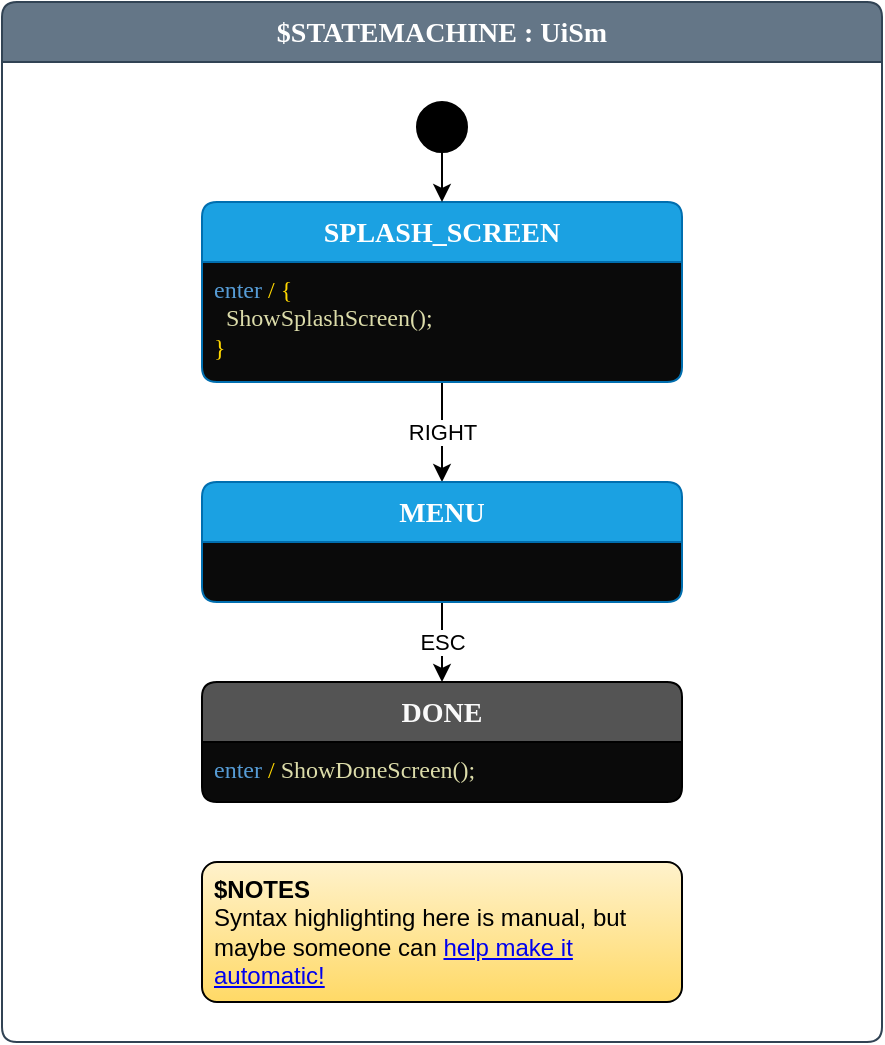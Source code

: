 <mxfile>
    <diagram id="W3NqQyA0DYsyPUMlNqVw" name="Page-1">
        <mxGraphModel dx="1386" dy="832" grid="1" gridSize="10" guides="1" tooltips="1" connect="1" arrows="1" fold="1" page="1" pageScale="1" pageWidth="850" pageHeight="1100" math="0" shadow="0">
            <root>
                <mxCell id="0"/>
                <mxCell id="1" parent="0"/>
                <mxCell id="2" value="$STATEMACHINE : UiSm" style="shape=swimlane;rotatable=0;align=center;verticalAlign=top;fontFamily=Lucida Console;startSize=30;fontSize=14;fontStyle=1;fontColor=#ffffff;fillColor=#647687;swimlaneFillColor=default;rounded=1;arcSize=15;absoluteArcSize=1;strokeColor=#314354;" parent="1" vertex="1">
                    <mxGeometry x="40" y="40" width="440" height="520" as="geometry"/>
                </mxCell>
                <mxCell id="3" value=" " style="fontFamily=Lucida Console;align=left;verticalAlign=top;fillColor=none;gradientColor=none;strokeColor=none;rounded=0;spacingLeft=4;resizable=0;movable=0;deletable=0;rotatable=0;autosize=1;" parent="2" vertex="1" connectable="0">
                    <mxGeometry y="30" width="30" height="20" as="geometry"/>
                </mxCell>
                <mxCell id="4" value="$initial_state" style="shape=ellipse;aspect=fixed;fillColor=#000000;resizable=0;rotatable=0;noLabel=1;editable=0;" parent="2" vertex="1">
                    <mxGeometry x="207.5" y="50" width="25" height="25" as="geometry"/>
                </mxCell>
                <mxCell id="27" value="RIGHT" style="edgeStyle=none;html=1;exitX=0.5;exitY=1;exitDx=0;exitDy=0;entryX=0.5;entryY=0;entryDx=0;entryDy=0;" parent="2" source="5" target="11" edge="1">
                    <mxGeometry relative="1" as="geometry">
                        <mxPoint as="offset"/>
                    </mxGeometry>
                </mxCell>
                <mxCell id="5" value="SPLASH_SCREEN" style="shape=swimlane;rotatable=0;align=center;verticalAlign=top;fontFamily=Lucida Console;startSize=30;fontSize=14;fontStyle=1;fontColor=#ffffff;fillColor=#1ba1e2;swimlaneFillColor=#0A0A0A;rounded=1;arcSize=15;absoluteArcSize=1;strokeColor=#006EAF;labelBackgroundColor=none;labelBorderColor=none;" parent="2" vertex="1">
                    <mxGeometry x="100" y="100" width="240" height="90" as="geometry"/>
                </mxCell>
                <mxCell id="6" value="&lt;font color=&quot;#569cd6&quot;&gt;enter&lt;/font&gt;&lt;font color=&quot;#1ba1e2&quot;&gt; &lt;/font&gt;&lt;font color=&quot;#ffd700&quot;&gt;/ {&lt;br&gt;&amp;nbsp; &lt;/font&gt;&lt;font color=&quot;#dcdcaa&quot;&gt;ShowSplashScreen();&lt;br&gt;&lt;/font&gt;&lt;font color=&quot;#ffd700&quot;&gt;}&lt;/font&gt;" style="fontFamily=Lucida Console;align=left;verticalAlign=top;fillColor=none;gradientColor=none;strokeColor=none;rounded=0;spacingLeft=4;resizable=0;movable=0;deletable=0;rotatable=0;autosize=1;html=1;" parent="5" vertex="1" connectable="0">
                    <mxGeometry y="30" width="180" height="60" as="geometry"/>
                </mxCell>
                <mxCell id="9" style="entryX=0.5;entryY=0;entryDx=0;entryDy=0;" parent="2" source="4" target="5" edge="1">
                    <mxGeometry relative="1" as="geometry"/>
                </mxCell>
                <mxCell id="16" value="ESC" style="edgeStyle=none;html=1;entryX=0.5;entryY=0;entryDx=0;entryDy=0;" parent="2" source="11" target="14" edge="1">
                    <mxGeometry relative="1" as="geometry"/>
                </mxCell>
                <mxCell id="14" value="DONE" style="shape=swimlane;rotatable=0;align=center;verticalAlign=top;fontFamily=Lucida Console;startSize=30;fontSize=14;fontStyle=1;fontColor=#FAFAFA;fillColor=#545454;swimlaneFillColor=#0A0A0A;rounded=1;arcSize=15;absoluteArcSize=1;" parent="2" vertex="1">
                    <mxGeometry x="100" y="340" width="240" height="60" as="geometry"/>
                </mxCell>
                <mxCell id="15" value="&lt;font color=&quot;#569cd6&quot;&gt;enter &lt;/font&gt;&lt;font color=&quot;#ffd700&quot;&gt;/&amp;nbsp;&lt;/font&gt;&lt;font color=&quot;#dcdcaa&quot;&gt;ShowDoneScreen();&lt;/font&gt;" style="fontFamily=Lucida Console;align=left;verticalAlign=top;fillColor=none;gradientColor=none;strokeColor=none;rounded=0;spacingLeft=4;resizable=0;movable=0;deletable=0;rotatable=0;autosize=1;html=1;" parent="14" vertex="1" connectable="0">
                    <mxGeometry y="30" width="210" height="30" as="geometry"/>
                </mxCell>
                <mxCell id="11" value="MENU" style="shape=swimlane;rotatable=0;align=center;verticalAlign=top;fontFamily=Lucida Console;startSize=30;fontSize=14;fontStyle=1;fontColor=#ffffff;fillColor=#1ba1e2;swimlaneFillColor=#0A0A0A;rounded=1;arcSize=15;absoluteArcSize=1;strokeColor=#006EAF;" parent="2" vertex="1" collapsed="1">
                    <mxGeometry x="100" y="240" width="240" height="60" as="geometry">
                        <mxRectangle x="20" y="290" width="240" height="90" as="alternateBounds"/>
                    </mxGeometry>
                </mxCell>
                <mxCell id="12" value="enter / display.SetMenuMode(true);" style="fontFamily=Lucida Console;align=left;verticalAlign=top;fillColor=none;gradientColor=none;strokeColor=none;rounded=0;spacingLeft=4;resizable=0;movable=0;deletable=0;rotatable=0;autosize=1;" parent="11" vertex="1" connectable="0">
                    <mxGeometry y="30" width="270" height="30" as="geometry"/>
                </mxCell>
                <mxCell id="41" value="RIGHT" style="edgeStyle=none;html=1;exitX=1;exitY=0.25;exitDx=0;exitDy=0;entryX=0;entryY=0.25;entryDx=0;entryDy=0;" parent="11" source="18" target="39" edge="1">
                    <mxGeometry relative="1" as="geometry"/>
                </mxCell>
                <mxCell id="45" value="RIGHT" style="edgeStyle=none;html=1;exitX=1;exitY=0.25;exitDx=0;exitDy=0;entryX=0;entryY=0.25;entryDx=0;entryDy=0;" parent="11" source="23" target="43" edge="1">
                    <mxGeometry relative="1" as="geometry"/>
                </mxCell>
                <mxCell id="42" value="LEFT" style="edgeStyle=none;html=1;exitX=0;exitY=0.75;exitDx=0;exitDy=0;entryX=1;entryY=0.75;entryDx=0;entryDy=0;" parent="11" source="39" target="18" edge="1">
                    <mxGeometry relative="1" as="geometry"/>
                </mxCell>
                <mxCell id="46" value="LEFT" style="edgeStyle=none;html=1;exitX=0;exitY=0.75;exitDx=0;exitDy=0;entryX=1;entryY=0.75;entryDx=0;entryDy=0;" parent="11" source="43" target="23" edge="1">
                    <mxGeometry relative="1" as="geometry"/>
                </mxCell>
                <mxCell id="49" value="MAIN_MENU_INNER" style="shape=swimlane;rotatable=0;align=center;verticalAlign=top;fontFamily=Lucida Console;startSize=30;fontSize=14;fontStyle=1;fontColor=#FAFAFA;fillColor=#545454;swimlaneFillColor=default;rounded=1;arcSize=15;absoluteArcSize=1;" parent="11" vertex="1">
                    <mxGeometry x="30" y="145" width="360" height="690" as="geometry"/>
                </mxCell>
                <mxCell id="50" value="enter / MenuHeader(&quot;Main Menu&quot;); " style="fontFamily=Lucida Console;align=left;verticalAlign=top;fillColor=none;gradientColor=none;strokeColor=none;rounded=0;spacingLeft=4;resizable=0;movable=0;deletable=0;rotatable=0;autosize=1;" parent="49" vertex="1" connectable="0">
                    <mxGeometry y="30" width="260" height="30" as="geometry"/>
                </mxCell>
                <mxCell id="17" value="$initial_state" style="shape=ellipse;aspect=fixed;fillColor=#000000;resizable=0;rotatable=0;noLabel=1;editable=0;" parent="49" vertex="1">
                    <mxGeometry x="88" y="105" width="25" height="25" as="geometry"/>
                </mxCell>
                <mxCell id="30" value="&lt;b&gt;$PARENT_ALIAS&lt;/b&gt;" style="shape=rectangle;rounded=1;arcSize=15;absoluteArcSize=1;align=left;verticalAlign=top;whiteSpace=wrap;html=1;spacingLeft=4;strokeWidth=1;strokeColor=#BD7000;fillColor=#f0a30a;fontColor=#000000;" parent="49" vertex="1">
                    <mxGeometry x="200" y="100" width="120" height="30" as="geometry"/>
                </mxCell>
                <mxCell id="53" value="DOWN" style="edgeStyle=none;html=1;exitX=0.25;exitY=1;exitDx=0;exitDy=0;entryX=0.25;entryY=0;entryDx=0;entryDy=0;" parent="49" source="35" target="23" edge="1">
                    <mxGeometry relative="1" as="geometry"/>
                </mxCell>
                <mxCell id="35" value="DRINK" style="shape=swimlane;rotatable=0;align=center;verticalAlign=top;fontFamily=Lucida Console;startSize=30;fontSize=14;fontStyle=1;fontColor=#ffffff;fillColor=#1ba1e2;swimlaneFillColor=default;rounded=1;arcSize=15;absoluteArcSize=1;strokeColor=#006EAF;" parent="49" vertex="1">
                    <mxGeometry x="20" y="323" width="320" height="90" as="geometry"/>
                </mxCell>
                <mxCell id="36" value="enter / MenuOption(&quot;Select Drink&quot;); &#10;" style="fontFamily=Lucida Console;align=left;verticalAlign=top;fillColor=none;gradientColor=none;strokeColor=none;rounded=0;spacingLeft=4;resizable=0;movable=0;deletable=0;rotatable=0;autosize=1;" parent="35" vertex="1" connectable="0">
                    <mxGeometry y="30" width="280" height="30" as="geometry"/>
                </mxCell>
                <mxCell id="51" value="DOWN" style="edgeStyle=none;html=1;exitX=0.25;exitY=1;exitDx=0;exitDy=0;entryX=0.25;entryY=0;entryDx=0;entryDy=0;" parent="49" source="18" target="35" edge="1">
                    <mxGeometry relative="1" as="geometry"/>
                </mxCell>
                <mxCell id="18" value="FOOD" style="shape=swimlane;rotatable=0;align=center;verticalAlign=top;fontFamily=Lucida Console;startSize=30;fontSize=14;fontStyle=1;fontColor=#ffffff;fillColor=#008a00;swimlaneFillColor=default;rounded=1;arcSize=15;absoluteArcSize=1;strokeColor=#005700;" parent="49" vertex="1">
                    <mxGeometry x="20" y="170" width="320" height="90" as="geometry"/>
                </mxCell>
                <mxCell id="19" value="enter / MenuOption(&quot;Select Food&quot;); &#10;(UP, PG_UP) / Beep();" style="fontFamily=Lucida Console;align=left;verticalAlign=top;fillColor=none;gradientColor=none;strokeColor=none;rounded=0;spacingLeft=4;resizable=0;movable=0;deletable=0;rotatable=0;autosize=1;" parent="18" vertex="1" connectable="0">
                    <mxGeometry y="30" width="270" height="40" as="geometry"/>
                </mxCell>
                <mxCell id="22" style="edgeStyle=none;html=1;exitX=0.5;exitY=1;exitDx=0;exitDy=0;entryX=0.25;entryY=0;entryDx=0;entryDy=0;" parent="49" source="17" target="18" edge="1">
                    <mxGeometry relative="1" as="geometry"/>
                </mxCell>
                <mxCell id="31" value="PG_UP" style="edgeStyle=none;html=1;exitX=0.5;exitY=1;exitDx=0;exitDy=0;entryX=0.75;entryY=0;entryDx=0;entryDy=0;" parent="49" source="30" target="18" edge="1">
                    <mxGeometry relative="1" as="geometry"/>
                </mxCell>
                <mxCell id="26" value="UP" style="edgeStyle=none;html=1;exitX=0.75;exitY=0;exitDx=0;exitDy=0;entryX=0.75;entryY=1;entryDx=0;entryDy=0;startArrow=none;" parent="49" source="35" target="18" edge="1">
                    <mxGeometry relative="1" as="geometry"/>
                </mxCell>
                <mxCell id="52" value="UP" style="edgeStyle=none;html=1;exitX=0.75;exitY=0;exitDx=0;exitDy=0;entryX=0.75;entryY=1;entryDx=0;entryDy=0;" parent="49" source="23" target="35" edge="1">
                    <mxGeometry relative="1" as="geometry"/>
                </mxCell>
                <mxCell id="23" value="SYSTEM_INFO" style="shape=swimlane;rotatable=0;align=center;verticalAlign=top;fontFamily=Lucida Console;startSize=30;fontSize=14;fontStyle=1;fontColor=#ffffff;fillColor=#76608a;swimlaneFillColor=default;rounded=1;arcSize=15;absoluteArcSize=1;strokeColor=#432D57;" parent="49" vertex="1">
                    <mxGeometry x="20" y="470" width="320" height="90" as="geometry"/>
                </mxCell>
                <mxCell id="24" value="enter / MenuOption(&quot;System Info&quot;);&#10;(DOWN, PG_DOWN) / Beep();" style="fontFamily=Lucida Console;align=left;verticalAlign=top;fillColor=none;gradientColor=none;strokeColor=none;rounded=0;spacingLeft=4;resizable=0;movable=0;deletable=0;rotatable=0;autosize=1;" parent="23" vertex="1" connectable="0">
                    <mxGeometry y="30" width="270" height="40" as="geometry"/>
                </mxCell>
                <mxCell id="33" value="PG_DOWN" style="edgeStyle=none;html=1;exitX=0.75;exitY=1;exitDx=0;exitDy=0;entryX=0.75;entryY=1;entryDx=0;entryDy=0;" parent="49" source="49" target="23" edge="1">
                    <mxGeometry relative="1" as="geometry"/>
                </mxCell>
                <mxCell id="138" value="&lt;b&gt;$NOTES&lt;/b&gt;&lt;br&gt;PARENT_ALIAS here aliases MAIN_MENU_INNER. Parent aliases can help with drawing." style="shape=rectangle;rounded=1;arcSize=15;absoluteArcSize=1;align=left;verticalAlign=top;whiteSpace=wrap;html=1;spacingLeft=4;strokeWidth=1;strokeColor=default;fillColor=#fff2cc;fontColor=#000000;gradientColor=#ffd966;" parent="49" vertex="1">
                    <mxGeometry x="20" y="580" width="210" height="70" as="geometry"/>
                </mxCell>
                <mxCell id="57" value="via exit food_selected" style="edgeStyle=none;html=1;exitX=0;exitY=0.5;exitDx=0;exitDy=0;entryX=1;entryY=0.5;entryDx=0;entryDy=0;" parent="11" source="39" target="18" edge="1">
                    <mxGeometry relative="1" as="geometry"/>
                </mxCell>
                <mxCell id="55" value="LEFT" style="edgeStyle=orthogonalEdgeStyle;html=1;exitX=0;exitY=0.75;exitDx=0;exitDy=0;entryX=1;entryY=0.75;entryDx=0;entryDy=0;curved=1;" parent="11" source="47" target="35" edge="1">
                    <mxGeometry relative="1" as="geometry"/>
                </mxCell>
                <mxCell id="56" value="RIGHT" style="edgeStyle=none;html=1;exitX=1;exitY=0.25;exitDx=0;exitDy=0;entryX=0;entryY=0.25;entryDx=0;entryDy=0;" parent="11" source="35" target="47" edge="1">
                    <mxGeometry relative="1" as="geometry"/>
                </mxCell>
                <mxCell id="112" value="ESC" style="edgeStyle=none;html=1;exitX=0.5;exitY=0;exitDx=0;exitDy=0;labelBackgroundColor=none;entryX=1.001;entryY=0.032;entryDx=0;entryDy=0;entryPerimeter=0;" parent="11" source="110" target="49" edge="1">
                    <mxGeometry x="-0.895" y="20" relative="1" as="geometry">
                        <Array as="points">
                            <mxPoint x="645" y="165"/>
                        </Array>
                        <mxPoint as="offset"/>
                        <mxPoint x="390" y="166" as="targetPoint"/>
                    </mxGeometry>
                </mxCell>
                <mxCell id="110" value="ESC_CATCHER_1" style="shape=swimlane;rotatable=0;align=center;verticalAlign=top;fontFamily=Lucida Console;startSize=30;fontSize=14;fontStyle=1;fontColor=#FAFAFA;fillColor=#545454;swimlaneFillColor=default;rounded=1;arcSize=15;absoluteArcSize=1;" parent="11" vertex="1">
                    <mxGeometry x="470" y="265" width="350" height="570" as="geometry"/>
                </mxCell>
                <mxCell id="111" value=" " style="fontFamily=Lucida Console;align=left;verticalAlign=top;fillColor=none;gradientColor=none;strokeColor=none;rounded=0;spacingLeft=4;resizable=0;movable=0;deletable=0;rotatable=0;autosize=1;" parent="110" vertex="1" connectable="0">
                    <mxGeometry y="30" width="30" height="20" as="geometry"/>
                </mxCell>
                <mxCell id="54" value="RIGHT via entry self_destruct" style="html=1;exitX=0.25;exitY=1;exitDx=0;exitDy=0;entryX=0.5;entryY=0;entryDx=0;entryDy=0;edgeStyle=orthogonalEdgeStyle;" parent="110" source="47" target="43" edge="1">
                    <mxGeometry x="0.23" y="72" relative="1" as="geometry">
                        <mxPoint x="110" y="440" as="targetPoint"/>
                        <mxPoint x="-2" y="-15" as="offset"/>
                    </mxGeometry>
                </mxCell>
                <mxCell id="47" value="DRINK_MENU" style="shape=swimlane;rotatable=0;align=center;verticalAlign=top;fontFamily=Lucida Console;startSize=30;fontSize=14;fontStyle=1;fontColor=#ffffff;fillColor=#1ba1e2;swimlaneFillColor=default;rounded=1;arcSize=15;absoluteArcSize=1;strokeColor=#006EAF;" parent="110" vertex="1">
                    <mxGeometry x="20" y="200" width="300" height="100" as="geometry">
                        <mxRectangle x="480" y="380" width="190" height="90" as="alternateBounds"/>
                    </mxGeometry>
                </mxCell>
                <mxCell id="48" value="enter / {&#10;  MenuHeader(&quot;Coffee System Offline&quot;);&#10;  MenuOption(&quot;Activate self destruct?&quot;);&#10;}" style="fontFamily=Lucida Console;align=left;verticalAlign=top;fillColor=none;gradientColor=none;strokeColor=none;rounded=0;spacingLeft=4;resizable=0;movable=0;deletable=0;rotatable=0;autosize=1;" parent="47" vertex="1" connectable="0">
                    <mxGeometry y="30" width="310" height="70" as="geometry"/>
                </mxCell>
                <mxCell id="39" value="FOOD_MENU" style="shape=swimlane;rotatable=0;align=center;verticalAlign=top;fontFamily=Lucida Console;startSize=30;fontSize=14;fontStyle=1;fontColor=#ffffff;fillColor=#008a00;swimlaneFillColor=default;rounded=1;arcSize=15;absoluteArcSize=1;strokeColor=#005700;" parent="110" vertex="1" collapsed="1">
                    <mxGeometry x="70" y="50" width="190" height="90" as="geometry">
                        <mxRectangle x="490" y="175" width="320" height="90" as="alternateBounds"/>
                    </mxGeometry>
                </mxCell>
                <mxCell id="40" value="enter / MenuHeader(&quot;Food Menu&quot;);" style="fontFamily=Lucida Console;align=left;verticalAlign=top;fillColor=none;gradientColor=none;strokeColor=none;rounded=0;spacingLeft=4;resizable=0;movable=0;deletable=0;rotatable=0;autosize=1;" parent="39" vertex="1" connectable="0">
                    <mxGeometry y="30" width="260" height="30" as="geometry"/>
                </mxCell>
                <mxCell id="109" style="edgeStyle=none;html=1;exitX=0.5;exitY=1;exitDx=0;exitDy=0;entryX=0.5;entryY=0;entryDx=0;entryDy=0;labelBackgroundColor=none;" parent="39" source="108" target="106" edge="1">
                    <mxGeometry relative="1" as="geometry"/>
                </mxCell>
                <mxCell id="123" value="DOWN" style="edgeStyle=none;html=1;exitX=0.75;exitY=1;exitDx=0;exitDy=0;entryX=0.75;entryY=0;entryDx=0;entryDy=0;labelBackgroundColor=none;" parent="39" source="106" target="117" edge="1">
                    <mxGeometry relative="1" as="geometry"/>
                </mxCell>
                <mxCell id="132" value="RIGHT / burritoCount--;" style="edgeStyle=orthogonalEdgeStyle;html=1;exitX=1;exitY=0.5;exitDx=0;exitDy=0;entryX=0.25;entryY=0;entryDx=0;entryDy=0;labelBackgroundColor=default;" parent="39" source="106" target="121" edge="1">
                    <mxGeometry relative="1" as="geometry"/>
                </mxCell>
                <mxCell id="106" value="EAT_BURRITO" style="shape=swimlane;rotatable=0;align=center;verticalAlign=top;fontFamily=Lucida Console;startSize=30;fontSize=14;fontStyle=1;fontColor=#ffffff;fillColor=#1ba1e2;swimlaneFillColor=default;rounded=1;arcSize=15;absoluteArcSize=1;strokeColor=#006EAF;" parent="39" vertex="1">
                    <mxGeometry x="40" y="150" width="300" height="70" as="geometry"/>
                </mxCell>
                <mxCell id="107" value="enter / MenuOption(&quot;Big Fat Burrito&quot;);" style="fontFamily=Lucida Console;align=left;verticalAlign=top;fillColor=none;gradientColor=none;strokeColor=none;rounded=0;spacingLeft=4;resizable=0;movable=0;deletable=0;rotatable=0;autosize=1;" parent="106" vertex="1" connectable="0">
                    <mxGeometry y="30" width="300" height="30" as="geometry"/>
                </mxCell>
                <mxCell id="108" value="$initial_state" style="shape=ellipse;aspect=fixed;fillColor=#000000;resizable=0;rotatable=0;noLabel=1;editable=0;" parent="39" vertex="1">
                    <mxGeometry x="177.5" y="90" width="25" height="25" as="geometry"/>
                </mxCell>
                <mxCell id="124" value="DOWN" style="edgeStyle=none;html=1;exitX=0.75;exitY=1;exitDx=0;exitDy=0;entryX=0.75;entryY=0;entryDx=0;entryDy=0;labelBackgroundColor=none;" parent="39" source="117" target="119" edge="1">
                    <mxGeometry relative="1" as="geometry"/>
                </mxCell>
                <mxCell id="126" value="UP" style="edgeStyle=none;html=1;exitX=0.25;exitY=0;exitDx=0;exitDy=0;entryX=0.25;entryY=1;entryDx=0;entryDy=0;labelBackgroundColor=none;" parent="39" source="117" target="106" edge="1">
                    <mxGeometry relative="1" as="geometry"/>
                </mxCell>
                <mxCell id="127" value="RIGHT" style="edgeStyle=none;html=1;exitX=1;exitY=0.5;exitDx=0;exitDy=0;entryX=0;entryY=0.5;entryDx=0;entryDy=0;labelBackgroundColor=default;" parent="39" source="117" target="128" edge="1">
                    <mxGeometry relative="1" as="geometry"/>
                </mxCell>
                <mxCell id="117" value="EAT_SLUDGE" style="shape=swimlane;rotatable=0;align=center;verticalAlign=top;fontFamily=Lucida Console;startSize=30;fontSize=14;fontStyle=1;fontColor=#ffffff;fillColor=#1ba1e2;swimlaneFillColor=default;rounded=1;arcSize=15;absoluteArcSize=1;strokeColor=#006EAF;" parent="39" vertex="1">
                    <mxGeometry x="40" y="300" width="300" height="70" as="geometry"/>
                </mxCell>
                <mxCell id="118" value="enter / MenuOption(&quot;Nutrient Mush&quot;);" style="fontFamily=Lucida Console;align=left;verticalAlign=top;fillColor=none;gradientColor=none;strokeColor=none;rounded=0;spacingLeft=4;resizable=0;movable=0;deletable=0;rotatable=0;autosize=1;" parent="117" vertex="1" connectable="0">
                    <mxGeometry y="30" width="290" height="30" as="geometry"/>
                </mxCell>
                <mxCell id="125" value="UP" style="edgeStyle=none;html=1;exitX=0.25;exitY=0;exitDx=0;exitDy=0;entryX=0.25;entryY=1;entryDx=0;entryDy=0;labelBackgroundColor=none;" parent="39" source="119" target="117" edge="1">
                    <mxGeometry relative="1" as="geometry"/>
                </mxCell>
                <mxCell id="133" value="RIGHT" style="edgeStyle=orthogonalEdgeStyle;html=1;exitX=1;exitY=0.5;exitDx=0;exitDy=0;entryX=0.25;entryY=1;entryDx=0;entryDy=0;labelBackgroundColor=default;" parent="39" source="119" target="121" edge="1">
                    <mxGeometry relative="1" as="geometry"/>
                </mxCell>
                <mxCell id="119" value="EAT_MRE" style="shape=swimlane;rotatable=0;align=center;verticalAlign=top;fontFamily=Lucida Console;startSize=30;fontSize=14;fontStyle=1;fontColor=#ffffff;fillColor=#1ba1e2;swimlaneFillColor=default;rounded=1;arcSize=15;absoluteArcSize=1;strokeColor=#006EAF;" parent="39" vertex="1">
                    <mxGeometry x="40" y="440" width="300" height="70" as="geometry"/>
                </mxCell>
                <mxCell id="120" value="enter / MenuOption(&quot;MRE&quot;);" style="fontFamily=Lucida Console;align=left;verticalAlign=top;fillColor=none;gradientColor=none;strokeColor=none;rounded=0;spacingLeft=4;resizable=0;movable=0;deletable=0;rotatable=0;autosize=1;" parent="119" vertex="1" connectable="0">
                    <mxGeometry y="30" width="210" height="30" as="geometry"/>
                </mxCell>
                <mxCell id="134" value="&lt;span style=&quot;&quot;&gt;[ t1After( 3.5 s ) ]&lt;/span&gt;" style="html=1;exitX=1;exitY=0.5;exitDx=0;exitDy=0;entryX=0;entryY=0.5;entryDx=0;entryDy=0;labelBackgroundColor=default;" parent="39" source="121" target="113" edge="1">
                    <mxGeometry relative="1" as="geometry"/>
                </mxCell>
                <mxCell id="113" value="exit : food_selected" style="fontFamily=Lucida Console;align=center;verticalAlign=middle;shape=ellipse;aspect=fixed;resizable=0;rotatable=0;labelPosition=center;verticalLabelPosition=top;strokeColor=#b11f1f;strokeWidth=4;fillColor=#FFFFFF;gradientColor=#d4d4d4cc;" parent="39" vertex="1">
                    <mxGeometry x="1245" y="320" width="30" height="30" as="geometry"/>
                </mxCell>
                <mxCell id="135" value="EVENT_EATER_2" style="shape=swimlane;rotatable=0;align=center;verticalAlign=top;fontFamily=Lucida Console;startSize=30;fontSize=14;fontStyle=1;fontColor=#ffffff;fillColor=#647687;swimlaneFillColor=default;rounded=1;arcSize=15;absoluteArcSize=1;strokeColor=#314354;" parent="39" vertex="1">
                    <mxGeometry x="420" y="80" width="710" height="450" as="geometry"/>
                </mxCell>
                <mxCell id="136" value="(LEFT, ESC) / { }" style="fontFamily=Lucida Console;align=left;verticalAlign=top;fillColor=none;gradientColor=none;strokeColor=none;rounded=0;spacingLeft=4;resizable=0;movable=0;deletable=0;rotatable=0;autosize=1;" parent="135" vertex="1" connectable="0">
                    <mxGeometry y="30" width="150" height="30" as="geometry"/>
                </mxCell>
                <mxCell id="128" value="COOKING_FOOD1" style="shape=swimlane;rotatable=0;align=center;verticalAlign=top;fontFamily=Lucida Console;startSize=30;fontSize=14;fontStyle=1;fontColor=#ffffff;fillColor=#1ba1e2;swimlaneFillColor=default;rounded=1;arcSize=15;absoluteArcSize=1;strokeColor=#006EAF;" parent="135" vertex="1">
                    <mxGeometry x="20" y="210" width="250" height="90" as="geometry"/>
                </mxCell>
                <mxCell id="129" value="enter / t1Restart();&#10;enter / MenuHeader(&quot;Mush...&quot;);&#10;enter / MenuOption(&quot;Gross...&quot;);" style="fontFamily=Lucida Console;align=left;verticalAlign=top;fillColor=none;gradientColor=none;strokeColor=none;rounded=0;spacingLeft=4;resizable=0;movable=0;deletable=0;rotatable=0;autosize=1;" parent="128" vertex="1" connectable="0">
                    <mxGeometry y="30" width="250" height="60" as="geometry"/>
                </mxCell>
                <mxCell id="121" value="COOKING_FOOD" style="shape=swimlane;rotatable=0;align=center;verticalAlign=top;fontFamily=Lucida Console;startSize=30;fontSize=14;fontStyle=1;fontColor=#ffffff;fillColor=#1ba1e2;swimlaneFillColor=default;rounded=1;arcSize=15;absoluteArcSize=1;strokeColor=#006EAF;" parent="135" vertex="1">
                    <mxGeometry x="370" y="195" width="300" height="120" as="geometry"/>
                </mxCell>
                <mxCell id="122" value="enter / {&#10;  t1Restart();&#10;  MenuHeader(&quot;Cooking Food&quot;);&#10;  MenuOption(&quot;...&quot;);&#10;}" style="fontFamily=Lucida Console;align=left;verticalAlign=top;fillColor=none;gradientColor=none;strokeColor=none;rounded=0;spacingLeft=4;resizable=0;movable=0;deletable=0;rotatable=0;autosize=1;" parent="121" vertex="1" connectable="0">
                    <mxGeometry y="30" width="240" height="90" as="geometry"/>
                </mxCell>
                <mxCell id="130" value="[ t1After( 1s ) ]" style="edgeStyle=none;html=1;exitX=1;exitY=0.5;exitDx=0;exitDy=0;entryX=0;entryY=0.5;entryDx=0;entryDy=0;labelBackgroundColor=none;" parent="135" source="128" target="121" edge="1">
                    <mxGeometry y="15" relative="1" as="geometry">
                        <mxPoint as="offset"/>
                    </mxGeometry>
                </mxCell>
                <mxCell id="139" value="&lt;b&gt;$NOTES&lt;/b&gt;&lt;br&gt;This parent state simply eats the LEFT and ESC events so that they have no effect." style="shape=rectangle;rounded=1;arcSize=15;absoluteArcSize=1;align=left;verticalAlign=top;whiteSpace=wrap;html=1;spacingLeft=4;strokeWidth=1;strokeColor=default;fillColor=#fff2cc;fontColor=#000000;gradientColor=#ffd966;" parent="135" vertex="1">
                    <mxGeometry x="490" y="50" width="200" height="70" as="geometry"/>
                </mxCell>
                <mxCell id="43" value="SYSTEM_INFO_MENU" style="shape=swimlane;rotatable=0;align=center;verticalAlign=top;fontFamily=Lucida Console;startSize=30;fontSize=14;fontStyle=1;fontColor=#ffffff;fillColor=#76608a;swimlaneFillColor=default;rounded=1;arcSize=15;absoluteArcSize=1;strokeColor=#432D57;" parent="110" vertex="1" collapsed="1">
                    <mxGeometry x="15" y="350" width="190" height="90" as="geometry">
                        <mxRectangle x="480" y="565" width="320" height="90" as="alternateBounds"/>
                    </mxGeometry>
                </mxCell>
                <mxCell id="44" value="" style="fontFamily=Lucida Console;align=left;verticalAlign=top;fillColor=none;gradientColor=none;strokeColor=none;rounded=0;spacingLeft=4;resizable=0;movable=0;deletable=0;rotatable=0;autosize=1;" parent="43" vertex="1" connectable="0">
                    <mxGeometry y="30" width="50" height="40" as="geometry"/>
                </mxCell>
                <mxCell id="58" value="" style="fontFamily=Lucida Console;align=left;verticalAlign=top;fillColor=none;gradientColor=none;strokeColor=none;rounded=0;spacingLeft=4;resizable=0;movable=0;deletable=0;rotatable=0;autosize=1;" parent="43" vertex="1" connectable="0">
                    <mxGeometry x="10" y="40" width="50" height="40" as="geometry"/>
                </mxCell>
                <mxCell id="67" value="DOWN" style="edgeStyle=none;html=1;exitX=0.25;exitY=1;exitDx=0;exitDy=0;entryX=0.25;entryY=0;entryDx=0;entryDy=0;" parent="43" source="68" target="77" edge="1">
                    <mxGeometry relative="1" as="geometry"/>
                </mxCell>
                <mxCell id="68" value="BURRITO_COUNT" style="shape=swimlane;rotatable=0;align=center;verticalAlign=top;fontFamily=Lucida Console;startSize=30;fontSize=14;fontStyle=1;fontColor=#ffffff;fillColor=#1ba1e2;swimlaneFillColor=default;rounded=1;arcSize=15;absoluteArcSize=1;strokeColor=#006EAF;" parent="43" vertex="1">
                    <mxGeometry x="60" y="390" width="430" height="90" as="geometry"/>
                </mxCell>
                <mxCell id="69" value="enter / MenuOption(&quot;Burrito count: &quot; + burritoCount); &#10;" style="fontFamily=Lucida Console;align=left;verticalAlign=top;fillColor=none;gradientColor=none;strokeColor=none;rounded=0;spacingLeft=4;resizable=0;movable=0;deletable=0;rotatable=0;autosize=1;" parent="68" vertex="1" connectable="0">
                    <mxGeometry y="30" width="410" height="30" as="geometry"/>
                </mxCell>
                <mxCell id="70" value="DOWN" style="edgeStyle=none;html=1;exitX=0.25;exitY=1;exitDx=0;exitDy=0;entryX=0.25;entryY=0;entryDx=0;entryDy=0;" parent="43" source="71" target="68" edge="1">
                    <mxGeometry relative="1" as="geometry"/>
                </mxCell>
                <mxCell id="71" value="DISTANCE" style="shape=swimlane;rotatable=0;align=center;verticalAlign=top;fontFamily=Lucida Console;startSize=30;fontSize=14;fontStyle=1;fontColor=#ffffff;fillColor=#1ba1e2;swimlaneFillColor=default;rounded=1;arcSize=15;absoluteArcSize=1;strokeColor=#006EAF;" parent="43" vertex="1">
                    <mxGeometry x="60" y="180" width="430" height="90" as="geometry"/>
                </mxCell>
                <mxCell id="72" value="enter / MenuOption(&quot;Distance to Tau Ceti: &quot; + distance); &#10;(UP, PG_UP) / Beep();" style="fontFamily=Lucida Console;align=left;verticalAlign=top;fillColor=none;gradientColor=none;strokeColor=none;rounded=0;spacingLeft=4;resizable=0;movable=0;deletable=0;rotatable=0;autosize=1;" parent="71" vertex="1" connectable="0">
                    <mxGeometry y="30" width="430" height="40" as="geometry"/>
                </mxCell>
                <mxCell id="73" value="&lt;span style=&quot;font-family: &amp;quot;Lucida Console&amp;quot;; font-size: 12px; text-align: left;&quot;&gt;/ MenuHeader(&quot;System Info&quot;);&lt;/span&gt;" style="edgeStyle=none;html=1;exitX=0.5;exitY=1;exitDx=0;exitDy=0;entryX=0.25;entryY=0;entryDx=0;entryDy=0;labelBackgroundColor=default;" parent="43" source="65" target="71" edge="1">
                    <mxGeometry relative="1" as="geometry"/>
                </mxCell>
                <mxCell id="74" value="PG_UP" style="edgeStyle=none;html=1;exitX=0.5;exitY=1;exitDx=0;exitDy=0;entryX=0.75;entryY=0;entryDx=0;entryDy=0;" parent="43" source="66" target="71" edge="1">
                    <mxGeometry relative="1" as="geometry"/>
                </mxCell>
                <mxCell id="75" value="UP" style="edgeStyle=none;html=1;exitX=0.75;exitY=0;exitDx=0;exitDy=0;entryX=0.75;entryY=1;entryDx=0;entryDy=0;startArrow=none;" parent="43" source="68" target="71" edge="1">
                    <mxGeometry relative="1" as="geometry"/>
                </mxCell>
                <mxCell id="76" value="UP" style="edgeStyle=none;html=1;exitX=0.75;exitY=0;exitDx=0;exitDy=0;entryX=0.75;entryY=1;entryDx=0;entryDy=0;" parent="43" source="77" target="68" edge="1">
                    <mxGeometry relative="1" as="geometry"/>
                </mxCell>
                <mxCell id="95" value="RIGHT [count &amp;gt;= 5]" style="edgeStyle=none;html=1;exitX=1;exitY=0.25;exitDx=0;exitDy=0;entryX=0;entryY=0.25;entryDx=0;entryDy=0;" parent="43" source="77" target="91" edge="1">
                    <mxGeometry relative="1" as="geometry"/>
                </mxCell>
                <mxCell id="77" value="SELF_DESTRUCT_OPTION" style="shape=swimlane;rotatable=0;align=center;verticalAlign=top;fontFamily=Lucida Console;startSize=30;fontSize=14;fontStyle=1;fontColor=#ffffff;fillColor=#a20025;swimlaneFillColor=default;rounded=1;arcSize=15;absoluteArcSize=1;strokeColor=#6F0000;" parent="43" vertex="1">
                    <mxGeometry x="60" y="570" width="430" height="130" as="geometry"/>
                </mxCell>
                <mxCell id="78" value="enter / {&#10;  count = 0;&#10;  MenuOption(&quot;Self Destruct?&quot;);&#10;}&#10;1. RIGHT / count++; Beep();&#10;(DOWN, PG_DOWN) / Beep();" style="fontFamily=Lucida Console;align=left;verticalAlign=top;fillColor=none;gradientColor=none;strokeColor=none;rounded=0;spacingLeft=4;resizable=0;movable=0;deletable=0;rotatable=0;autosize=1;" parent="77" vertex="1" connectable="0">
                    <mxGeometry y="30" width="250" height="100" as="geometry"/>
                </mxCell>
                <mxCell id="79" value="PG_DOWN" style="edgeStyle=none;html=1;exitX=0.5;exitY=0;exitDx=0;exitDy=0;entryX=0.75;entryY=1;entryDx=0;entryDy=0;" parent="43" source="90" target="77" edge="1">
                    <mxGeometry relative="1" as="geometry">
                        <mxPoint x="280" y="695" as="sourcePoint"/>
                    </mxGeometry>
                </mxCell>
                <mxCell id="94" style="edgeStyle=none;html=1;exitX=0.5;exitY=1;exitDx=0;exitDy=0;entryX=0.25;entryY=0;entryDx=0;entryDy=0;" parent="43" source="93" target="91" edge="1">
                    <mxGeometry relative="1" as="geometry"/>
                </mxCell>
                <mxCell id="90" value="&lt;b&gt;$PARENT_ALIAS&lt;/b&gt;" style="shape=rectangle;rounded=1;arcSize=15;absoluteArcSize=1;align=left;verticalAlign=top;whiteSpace=wrap;html=1;spacingLeft=4;strokeWidth=1;strokeColor=#BD7000;fillColor=#f0a30a;fontColor=#000000;" parent="43" vertex="1">
                    <mxGeometry x="322" y="760" width="120" height="40" as="geometry"/>
                </mxCell>
                <mxCell id="66" value="&lt;b&gt;$PARENT_ALIAS&lt;/b&gt;" style="shape=rectangle;rounded=1;arcSize=15;absoluteArcSize=1;align=left;verticalAlign=top;whiteSpace=wrap;html=1;spacingLeft=4;strokeWidth=1;strokeColor=#BD7000;fillColor=#f0a30a;fontColor=#000000;" parent="43" vertex="1">
                    <mxGeometry x="323" y="100" width="120" height="40" as="geometry"/>
                </mxCell>
                <mxCell id="65" value="$initial_state" style="shape=ellipse;aspect=fixed;fillColor=#000000;resizable=0;rotatable=0;noLabel=1;editable=0;" parent="43" vertex="1">
                    <mxGeometry x="155" y="75" width="25" height="25" as="geometry"/>
                </mxCell>
                <mxCell id="93" value="entry : self_destruct" style="fontFamily=Lucida Console;align=center;verticalAlign=middle;shape=ellipse;aspect=fixed;resizable=0;rotatable=0;labelPosition=center;verticalLabelPosition=top;strokeColor=#27ae27;strokeWidth=4;fillColor=#FFFFFF;gradientColor=#d4d4d4cc;" parent="43" vertex="1">
                    <mxGeometry x="680" y="520" width="30" height="30" as="geometry"/>
                </mxCell>
                <mxCell id="91" value="SELF_DESTRUCT" style="shape=swimlane;rotatable=0;align=center;verticalAlign=top;fontFamily=Lucida Console;startSize=30;fontSize=14;fontStyle=1;fontColor=#ffffff;fillColor=#a20025;swimlaneFillColor=default;rounded=1;arcSize=15;absoluteArcSize=1;strokeColor=#6F0000;" parent="43" vertex="1" collapsed="1">
                    <mxGeometry x="640" y="580" width="220" height="90" as="geometry">
                        <mxRectangle x="520" y="580" width="320" height="90" as="alternateBounds"/>
                    </mxGeometry>
                </mxCell>
                <mxCell id="92" value="enter / StartSelfDestructTimer();&#10;LEFT / Beep();" style="fontFamily=Lucida Console;align=left;verticalAlign=top;fillColor=none;gradientColor=none;strokeColor=none;rounded=0;spacingLeft=4;resizable=0;movable=0;deletable=0;rotatable=0;autosize=1;" parent="91" vertex="1" connectable="0">
                    <mxGeometry y="30" width="260" height="40" as="geometry"/>
                </mxCell>
                <mxCell id="101" value="&lt;span style=&quot;font-family: &amp;quot;Lucida Console&amp;quot;; font-size: 12px; text-align: left;&quot;&gt;[ t1.Elapsed.Seconds &amp;gt;= 1 ]&lt;/span&gt;" style="edgeStyle=none;html=1;exitX=0.25;exitY=1;exitDx=0;exitDy=0;entryX=0.5;entryY=1;entryDx=0;entryDy=0;labelBackgroundColor=none;" parent="91" source="97" target="97" edge="1">
                    <mxGeometry x="0.071" y="-10" relative="1" as="geometry">
                        <mxPoint x="290" y="280" as="targetPoint"/>
                        <Array as="points">
                            <mxPoint x="180" y="290"/>
                            <mxPoint x="320" y="290"/>
                        </Array>
                        <mxPoint as="offset"/>
                    </mxGeometry>
                </mxCell>
                <mxCell id="97" value="SD_1" style="shape=swimlane;rotatable=0;align=center;verticalAlign=top;fontFamily=Lucida Console;startSize=30;fontSize=14;fontStyle=1;fontColor=#ffffff;fillColor=#a20025;swimlaneFillColor=default;rounded=1;arcSize=15;absoluteArcSize=1;strokeColor=#6F0000;" parent="91" vertex="1">
                    <mxGeometry x="40" y="130" width="560" height="120" as="geometry"/>
                </mxCell>
                <mxCell id="98" value="enter / Beep();&#10;enter / t1.Restart();&#10;enter / MenuHeader($&quot;SELF DESTRUCT IN &quot; + SelfDestructSeconds);&#10;DO [SelfDestructSeconds &lt;= 0] / SelfDestruct();&#10;&#10; " style="fontFamily=Lucida Console;align=left;verticalAlign=top;fillColor=none;gradientColor=none;strokeColor=none;rounded=0;spacingLeft=4;resizable=0;movable=0;deletable=0;rotatable=0;autosize=1;" parent="97" vertex="1" connectable="0">
                    <mxGeometry y="30" width="480" height="90" as="geometry"/>
                </mxCell>
                <mxCell id="100" style="edgeStyle=none;html=1;exitX=0.5;exitY=1;exitDx=0;exitDy=0;" parent="91" source="99" target="97" edge="1">
                    <mxGeometry relative="1" as="geometry"/>
                </mxCell>
                <mxCell id="99" value="$initial_state" style="shape=ellipse;aspect=fixed;fillColor=#000000;resizable=0;rotatable=0;noLabel=1;editable=0;" parent="91" vertex="1">
                    <mxGeometry x="307.5" y="80" width="25" height="25" as="geometry"/>
                </mxCell>
                <mxCell id="137" value="&lt;b&gt;$NOTES&lt;/b&gt;&lt;br&gt;This group provides a simple way to handle&lt;br&gt;the ESC key to go back to the main menu." style="shape=rectangle;rounded=1;arcSize=15;absoluteArcSize=1;align=left;verticalAlign=top;whiteSpace=wrap;html=1;spacingLeft=4;strokeWidth=1;strokeColor=default;fillColor=#fff2cc;fontColor=#000000;gradientColor=#ffd966;" parent="110" vertex="1">
                    <mxGeometry x="15" y="460" width="250" height="70" as="geometry"/>
                </mxCell>
                <mxCell id="116" style="edgeStyle=none;html=1;entryX=0.5;entryY=0;entryDx=0;entryDy=0;labelBackgroundColor=none;" parent="11" source="115" target="49" edge="1">
                    <mxGeometry relative="1" as="geometry"/>
                </mxCell>
                <mxCell id="115" value="$initial_state" style="shape=ellipse;aspect=fixed;fillColor=#000000;resizable=0;rotatable=0;noLabel=1;editable=0;" parent="11" vertex="1">
                    <mxGeometry x="197.5" y="80" width="25" height="25" as="geometry"/>
                </mxCell>
                <mxCell id="140" value="&lt;b&gt;$NOTES&lt;/b&gt;&lt;br&gt;Syntax highlighting here is manual, but maybe someone can &lt;a href=&quot;https://github.com/StateSmith/StateSmith-drawio-plugin/issues/26&quot;&gt;help make it automatic!&lt;/a&gt;" style="shape=rectangle;rounded=1;arcSize=15;absoluteArcSize=1;align=left;verticalAlign=top;whiteSpace=wrap;html=1;spacingLeft=4;strokeWidth=1;strokeColor=default;fillColor=#fff2cc;fontColor=#000000;gradientColor=#ffd966;labelBackgroundColor=none;labelBorderColor=none;" parent="2" vertex="1">
                    <mxGeometry x="100" y="430" width="240" height="70" as="geometry"/>
                </mxCell>
            </root>
        </mxGraphModel>
    </diagram>
</mxfile>